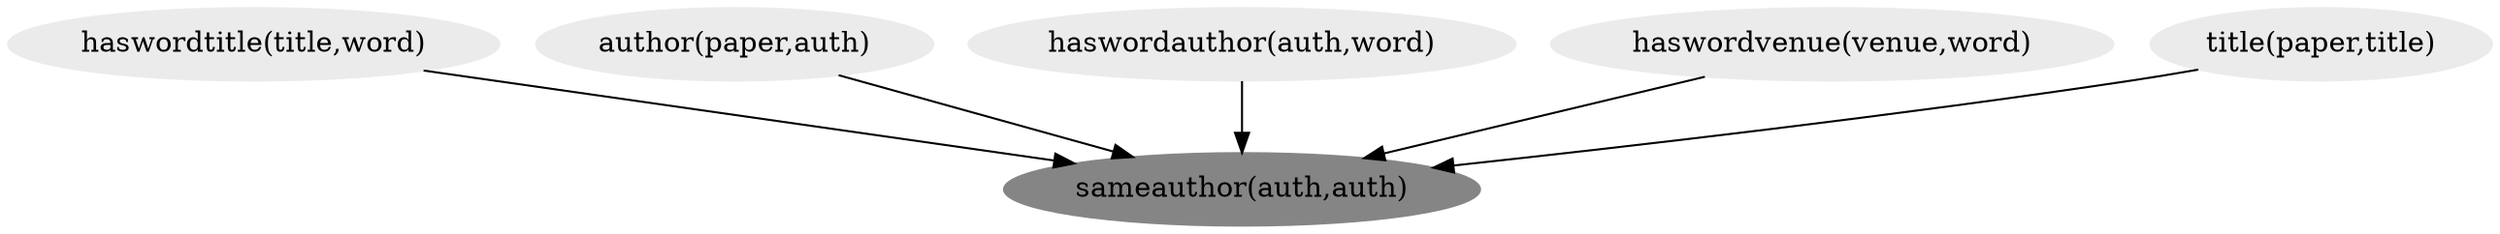 digraph RDN{
0[style="filled" label="haswordtitle(title,word)" color="gray92"];
1[style="filled" label="author(paper,auth)" color="gray92"];
2[style="filled" label="haswordauthor(auth,word)" color="gray92"];
3[style="filled" label="haswordvenue(venue,word)" color="gray92"];
4[style="filled" label="title(paper,title)" color="gray92"];
5[style="filled" label="sameauthor(auth,auth)" color="gray52"];
0 -> 5[label="" style=solid];
4 -> 5[label="" style=solid];
2 -> 5[label="" style=solid];
3 -> 5[label="" style=solid];
1 -> 5[label="" style=solid];
}
